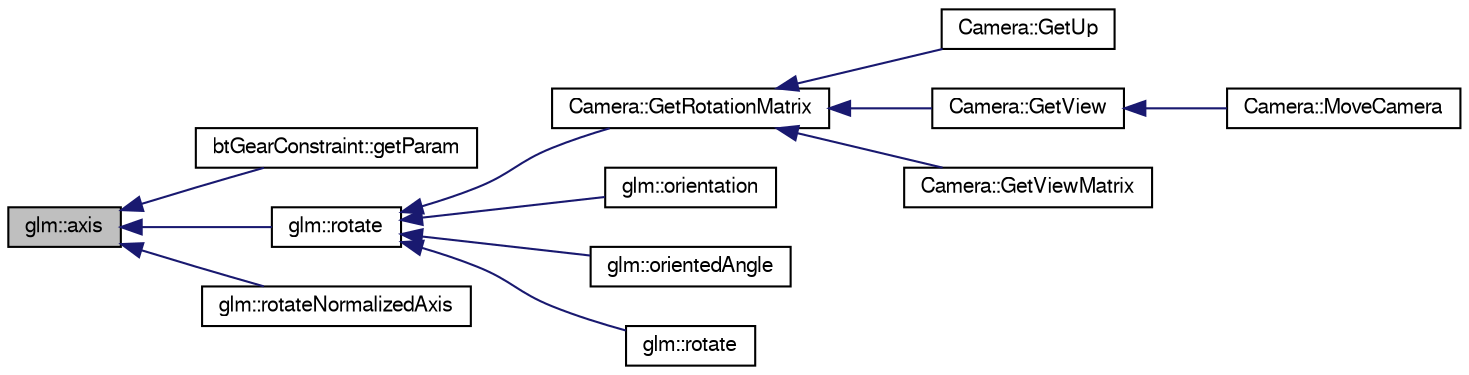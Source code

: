 digraph G
{
  bgcolor="transparent";
  edge [fontname="FreeSans",fontsize=10,labelfontname="FreeSans",labelfontsize=10];
  node [fontname="FreeSans",fontsize=10,shape=record];
  rankdir=LR;
  Node1 [label="glm::axis",height=0.2,width=0.4,color="black", fillcolor="grey75", style="filled" fontcolor="black"];
  Node1 -> Node2 [dir=back,color="midnightblue",fontsize=10,style="solid"];
  Node2 [label="btGearConstraint::getParam",height=0.2,width=0.4,color="black",URL="$classbt_gear_constraint.html#a08a0ddb52aacfa0141b41b388238aa6",tooltip="return the local value of parameter"];
  Node1 -> Node3 [dir=back,color="midnightblue",fontsize=10,style="solid"];
  Node3 [label="glm::rotate",height=0.2,width=0.4,color="black",URL="$group__gtc__matrix__transform.html#g1a75da872120125437265872423e0b14"];
  Node3 -> Node4 [dir=back,color="midnightblue",fontsize=10,style="solid"];
  Node4 [label="Camera::GetRotationMatrix",height=0.2,width=0.4,color="black",URL="$class_camera.html#3518233b244af839db6eefe59e7002de",tooltip="Gets the rotation matrix."];
  Node4 -> Node5 [dir=back,color="midnightblue",fontsize=10,style="solid"];
  Node5 [label="Camera::GetUp",height=0.2,width=0.4,color="black",URL="$class_camera.html#ff61f06284cca3216accdf556dfbd3c1",tooltip="Gets the camera position."];
  Node4 -> Node6 [dir=back,color="midnightblue",fontsize=10,style="solid"];
  Node6 [label="Camera::GetView",height=0.2,width=0.4,color="black",URL="$class_camera.html#338c5baf20b57652828c53e0791adf9a",tooltip="Gets the camera view."];
  Node6 -> Node7 [dir=back,color="midnightblue",fontsize=10,style="solid"];
  Node7 [label="Camera::MoveCamera",height=0.2,width=0.4,color="black",URL="$class_camera.html#ec3a27aa4de4ad2d10d421ee2fa54223",tooltip="Moves the camera."];
  Node4 -> Node8 [dir=back,color="midnightblue",fontsize=10,style="solid"];
  Node8 [label="Camera::GetViewMatrix",height=0.2,width=0.4,color="black",URL="$class_camera.html#ffa333055635aed96518c4c66be9a70c",tooltip="Gets the view matrix."];
  Node3 -> Node9 [dir=back,color="midnightblue",fontsize=10,style="solid"];
  Node9 [label="glm::orientation",height=0.2,width=0.4,color="black",URL="$group__gtx__rotate__vector.html#g6388a91274507ab81224d8f5d434875e"];
  Node3 -> Node10 [dir=back,color="midnightblue",fontsize=10,style="solid"];
  Node10 [label="glm::orientedAngle",height=0.2,width=0.4,color="black",URL="$group__gtx__vector__angle.html#gfd969749b953f7a58da4a2563d06ea36"];
  Node3 -> Node11 [dir=back,color="midnightblue",fontsize=10,style="solid"];
  Node11 [label="glm::rotate",height=0.2,width=0.4,color="black",URL="$group__gtx__rotate__vector.html#gf0809ae83e84fc9880b4c8b7093c349c"];
  Node1 -> Node12 [dir=back,color="midnightblue",fontsize=10,style="solid"];
  Node12 [label="glm::rotateNormalizedAxis",height=0.2,width=0.4,color="black",URL="$group__gtx__rotate__normalized__axis.html#g9fc93bb16dd6719fc660a506cb833fb0"];
}
